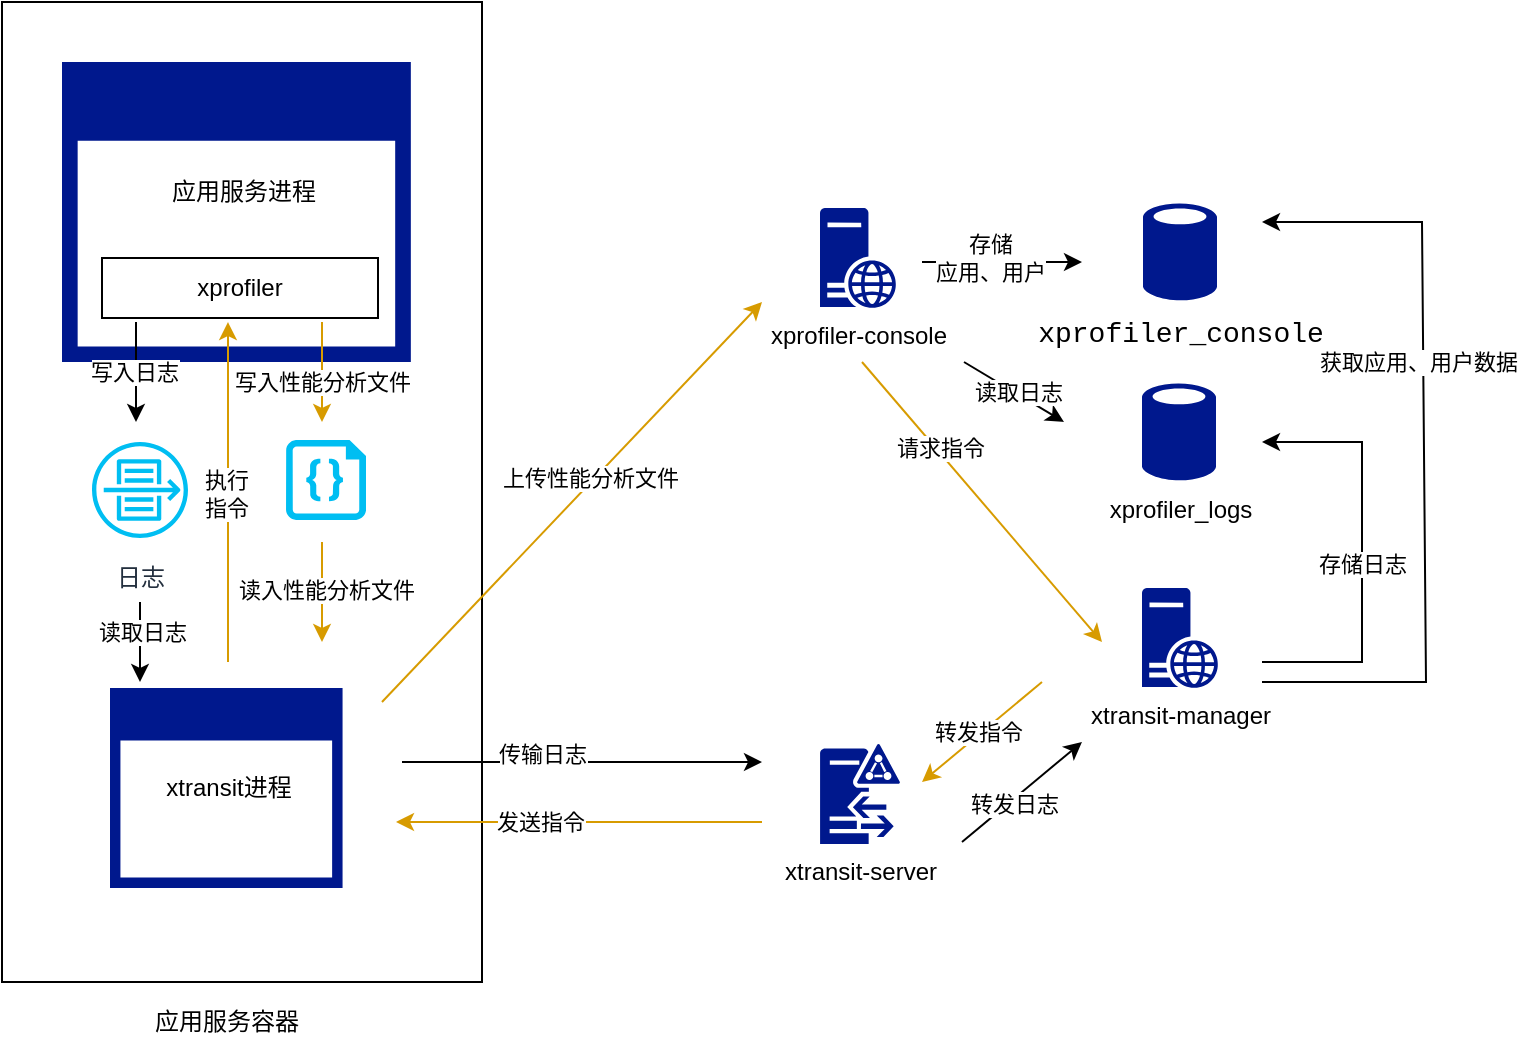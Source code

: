 <mxfile version="22.1.18" type="device">
  <diagram name="第 1 页" id="8o_j-jQDBc3UlVkhSWJE">
    <mxGraphModel dx="782" dy="517" grid="1" gridSize="10" guides="1" tooltips="1" connect="1" arrows="1" fold="1" page="1" pageScale="1" pageWidth="827" pageHeight="1169" math="0" shadow="0">
      <root>
        <mxCell id="0" />
        <mxCell id="1" parent="0" />
        <mxCell id="11CyPtDBQboIGetssjn6-4" value="" style="rounded=0;whiteSpace=wrap;html=1;" parent="1" vertex="1">
          <mxGeometry x="90" y="50" width="240" height="490" as="geometry" />
        </mxCell>
        <mxCell id="11CyPtDBQboIGetssjn6-1" value="" style="sketch=0;aspect=fixed;pointerEvents=1;shadow=0;dashed=0;html=1;strokeColor=none;labelPosition=center;verticalLabelPosition=bottom;verticalAlign=top;align=center;fillColor=#00188D;shape=mxgraph.mscae.enterprise.application_blank" parent="1" vertex="1">
          <mxGeometry x="120" y="80" width="174.42" height="150" as="geometry" />
        </mxCell>
        <mxCell id="11CyPtDBQboIGetssjn6-2" value="xprofiler" style="rounded=0;whiteSpace=wrap;html=1;" parent="1" vertex="1">
          <mxGeometry x="140" y="178" width="138" height="30" as="geometry" />
        </mxCell>
        <mxCell id="11CyPtDBQboIGetssjn6-3" value="应用服务进程" style="text;html=1;strokeColor=none;fillColor=none;align=center;verticalAlign=middle;whiteSpace=wrap;rounded=0;" parent="1" vertex="1">
          <mxGeometry x="172" y="130" width="78" height="30" as="geometry" />
        </mxCell>
        <mxCell id="11CyPtDBQboIGetssjn6-5" value="" style="endArrow=classic;html=1;rounded=0;" parent="1" edge="1">
          <mxGeometry width="50" height="50" relative="1" as="geometry">
            <mxPoint x="157" y="210" as="sourcePoint" />
            <mxPoint x="157" y="260" as="targetPoint" />
          </mxGeometry>
        </mxCell>
        <mxCell id="11CyPtDBQboIGetssjn6-7" value="写入日志" style="edgeLabel;html=1;align=center;verticalAlign=middle;resizable=0;points=[];" parent="11CyPtDBQboIGetssjn6-5" vertex="1" connectable="0">
          <mxGeometry y="-1" relative="1" as="geometry">
            <mxPoint as="offset" />
          </mxGeometry>
        </mxCell>
        <mxCell id="11CyPtDBQboIGetssjn6-6" value="日志" style="sketch=0;outlineConnect=0;fontColor=#232F3E;gradientColor=none;strokeColor=#00BEF2;fillColor=#ffffff;dashed=0;verticalLabelPosition=bottom;verticalAlign=top;align=center;html=1;fontSize=12;fontStyle=0;aspect=fixed;shape=mxgraph.aws4.resourceIcon;resIcon=mxgraph.aws4.flow_logs;" parent="1" vertex="1">
          <mxGeometry x="129" y="264" width="60" height="60" as="geometry" />
        </mxCell>
        <mxCell id="11CyPtDBQboIGetssjn6-9" value="" style="sketch=0;aspect=fixed;pointerEvents=1;shadow=0;dashed=0;html=1;strokeColor=none;labelPosition=center;verticalLabelPosition=bottom;verticalAlign=top;align=center;fillColor=#00188D;shape=mxgraph.mscae.enterprise.application_blank" parent="1" vertex="1">
          <mxGeometry x="144" y="393" width="116.28" height="100" as="geometry" />
        </mxCell>
        <mxCell id="11CyPtDBQboIGetssjn6-10" value="" style="endArrow=classic;html=1;rounded=0;" parent="1" edge="1">
          <mxGeometry width="50" height="50" relative="1" as="geometry">
            <mxPoint x="159" y="350" as="sourcePoint" />
            <mxPoint x="159" y="390" as="targetPoint" />
          </mxGeometry>
        </mxCell>
        <mxCell id="11CyPtDBQboIGetssjn6-11" value="读取日志" style="edgeLabel;html=1;align=center;verticalAlign=middle;resizable=0;points=[];" parent="11CyPtDBQboIGetssjn6-10" vertex="1" connectable="0">
          <mxGeometry x="-0.25" y="1" relative="1" as="geometry">
            <mxPoint as="offset" />
          </mxGeometry>
        </mxCell>
        <mxCell id="11CyPtDBQboIGetssjn6-12" value="xtransit进程" style="text;html=1;strokeColor=none;fillColor=none;align=center;verticalAlign=middle;whiteSpace=wrap;rounded=0;" parent="1" vertex="1">
          <mxGeometry x="167" y="428" width="73" height="30" as="geometry" />
        </mxCell>
        <mxCell id="11CyPtDBQboIGetssjn6-13" value="应用服务容器" style="text;html=1;strokeColor=none;fillColor=none;align=center;verticalAlign=middle;whiteSpace=wrap;rounded=0;" parent="1" vertex="1">
          <mxGeometry x="162" y="545" width="81" height="30" as="geometry" />
        </mxCell>
        <mxCell id="11CyPtDBQboIGetssjn6-14" value="xtransit-server" style="sketch=0;aspect=fixed;pointerEvents=1;shadow=0;dashed=0;html=1;strokeColor=none;labelPosition=center;verticalLabelPosition=bottom;verticalAlign=top;align=center;fillColor=#00188D;shape=mxgraph.mscae.enterprise.d" parent="1" vertex="1">
          <mxGeometry x="499" y="421" width="40" height="50" as="geometry" />
        </mxCell>
        <mxCell id="11CyPtDBQboIGetssjn6-15" value="" style="endArrow=classic;html=1;rounded=0;" parent="1" edge="1">
          <mxGeometry width="50" height="50" relative="1" as="geometry">
            <mxPoint x="290" y="430" as="sourcePoint" />
            <mxPoint x="470" y="430" as="targetPoint" />
          </mxGeometry>
        </mxCell>
        <mxCell id="11CyPtDBQboIGetssjn6-16" value="传输日志" style="edgeLabel;html=1;align=center;verticalAlign=middle;resizable=0;points=[];" parent="11CyPtDBQboIGetssjn6-15" vertex="1" connectable="0">
          <mxGeometry x="-0.222" y="4" relative="1" as="geometry">
            <mxPoint as="offset" />
          </mxGeometry>
        </mxCell>
        <mxCell id="11CyPtDBQboIGetssjn6-17" value="" style="endArrow=classic;html=1;rounded=0;fillColor=#ffe6cc;strokeColor=#d79b00;" parent="1" edge="1">
          <mxGeometry width="50" height="50" relative="1" as="geometry">
            <mxPoint x="470" y="460" as="sourcePoint" />
            <mxPoint x="287" y="460" as="targetPoint" />
          </mxGeometry>
        </mxCell>
        <mxCell id="11CyPtDBQboIGetssjn6-18" value="发送指令" style="edgeLabel;html=1;align=center;verticalAlign=middle;resizable=0;points=[];" parent="11CyPtDBQboIGetssjn6-17" vertex="1" connectable="0">
          <mxGeometry x="0.412" relative="1" as="geometry">
            <mxPoint x="18" as="offset" />
          </mxGeometry>
        </mxCell>
        <mxCell id="11CyPtDBQboIGetssjn6-19" value="" style="endArrow=classic;html=1;rounded=0;entryX=0.688;entryY=0.867;entryDx=0;entryDy=0;entryPerimeter=0;fillColor=#ffe6cc;strokeColor=#d79b00;" parent="1" edge="1">
          <mxGeometry width="50" height="50" relative="1" as="geometry">
            <mxPoint x="203" y="380" as="sourcePoint" />
            <mxPoint x="203.001" y="210.05" as="targetPoint" />
          </mxGeometry>
        </mxCell>
        <mxCell id="11CyPtDBQboIGetssjn6-20" value="执行&lt;br&gt;指令" style="edgeLabel;html=1;align=center;verticalAlign=middle;resizable=0;points=[];" parent="11CyPtDBQboIGetssjn6-19" vertex="1" connectable="0">
          <mxGeometry x="-0.011" relative="1" as="geometry">
            <mxPoint x="-1" as="offset" />
          </mxGeometry>
        </mxCell>
        <mxCell id="uuFkPYd9YlQ-9M58DcKy-1" value="xprofiler-console" style="sketch=0;aspect=fixed;pointerEvents=1;shadow=0;dashed=0;html=1;strokeColor=none;labelPosition=center;verticalLabelPosition=bottom;verticalAlign=top;align=center;fillColor=#00188D;shape=mxgraph.mscae.enterprise.web_server" vertex="1" parent="1">
          <mxGeometry x="499" y="153" width="38" height="50" as="geometry" />
        </mxCell>
        <mxCell id="uuFkPYd9YlQ-9M58DcKy-2" value="xtransit-manager" style="sketch=0;aspect=fixed;pointerEvents=1;shadow=0;dashed=0;html=1;strokeColor=none;labelPosition=center;verticalLabelPosition=bottom;verticalAlign=top;align=center;fillColor=#00188D;shape=mxgraph.mscae.enterprise.web_server" vertex="1" parent="1">
          <mxGeometry x="660" y="343" width="38" height="50" as="geometry" />
        </mxCell>
        <mxCell id="uuFkPYd9YlQ-9M58DcKy-3" value="&lt;div style=&quot;font-family: Consolas, &amp;quot;Courier New&amp;quot;, monospace; font-size: 14px; line-height: 19px;&quot;&gt;xprofiler_console&lt;/div&gt;" style="sketch=0;aspect=fixed;pointerEvents=1;shadow=0;dashed=0;html=1;strokeColor=none;labelPosition=center;verticalLabelPosition=bottom;verticalAlign=top;align=center;fillColor=#00188D;shape=mxgraph.mscae.enterprise.database_generic" vertex="1" parent="1">
          <mxGeometry x="660.5" y="150" width="37" height="50" as="geometry" />
        </mxCell>
        <mxCell id="uuFkPYd9YlQ-9M58DcKy-4" value="xprofiler_logs" style="sketch=0;aspect=fixed;pointerEvents=1;shadow=0;dashed=0;html=1;strokeColor=none;labelPosition=center;verticalLabelPosition=bottom;verticalAlign=top;align=center;fillColor=#00188D;shape=mxgraph.mscae.enterprise.database_generic" vertex="1" parent="1">
          <mxGeometry x="660" y="240" width="37" height="50" as="geometry" />
        </mxCell>
        <mxCell id="uuFkPYd9YlQ-9M58DcKy-9" value="" style="endArrow=classic;html=1;rounded=0;" edge="1" parent="1">
          <mxGeometry width="50" height="50" relative="1" as="geometry">
            <mxPoint x="550" y="180" as="sourcePoint" />
            <mxPoint x="630" y="180" as="targetPoint" />
          </mxGeometry>
        </mxCell>
        <mxCell id="uuFkPYd9YlQ-9M58DcKy-29" value="存储&lt;br&gt;应用、用户" style="edgeLabel;html=1;align=center;verticalAlign=middle;resizable=0;points=[];" vertex="1" connectable="0" parent="uuFkPYd9YlQ-9M58DcKy-9">
          <mxGeometry x="-0.16" y="1" relative="1" as="geometry">
            <mxPoint y="-1" as="offset" />
          </mxGeometry>
        </mxCell>
        <mxCell id="uuFkPYd9YlQ-9M58DcKy-10" value="" style="endArrow=classic;html=1;rounded=0;" edge="1" parent="1">
          <mxGeometry width="50" height="50" relative="1" as="geometry">
            <mxPoint x="571" y="230" as="sourcePoint" />
            <mxPoint x="621" y="260" as="targetPoint" />
          </mxGeometry>
        </mxCell>
        <mxCell id="uuFkPYd9YlQ-9M58DcKy-21" value="读取日志" style="edgeLabel;html=1;align=center;verticalAlign=middle;resizable=0;points=[];" vertex="1" connectable="0" parent="uuFkPYd9YlQ-9M58DcKy-10">
          <mxGeometry x="0.012" y="1" relative="1" as="geometry">
            <mxPoint x="1" as="offset" />
          </mxGeometry>
        </mxCell>
        <mxCell id="uuFkPYd9YlQ-9M58DcKy-12" value="" style="endArrow=classic;html=1;rounded=0;" edge="1" parent="1">
          <mxGeometry width="50" height="50" relative="1" as="geometry">
            <mxPoint x="720" y="380" as="sourcePoint" />
            <mxPoint x="720" y="270" as="targetPoint" />
            <Array as="points">
              <mxPoint x="770" y="380" />
              <mxPoint x="770" y="270" />
            </Array>
          </mxGeometry>
        </mxCell>
        <mxCell id="uuFkPYd9YlQ-9M58DcKy-20" value="存储日志" style="edgeLabel;html=1;align=center;verticalAlign=middle;resizable=0;points=[];" vertex="1" connectable="0" parent="uuFkPYd9YlQ-9M58DcKy-12">
          <mxGeometry x="-0.057" relative="1" as="geometry">
            <mxPoint as="offset" />
          </mxGeometry>
        </mxCell>
        <mxCell id="uuFkPYd9YlQ-9M58DcKy-13" value="" style="endArrow=classic;html=1;rounded=0;" edge="1" parent="1">
          <mxGeometry width="50" height="50" relative="1" as="geometry">
            <mxPoint x="720" y="390" as="sourcePoint" />
            <mxPoint x="720" y="160" as="targetPoint" />
            <Array as="points">
              <mxPoint x="802" y="390" />
              <mxPoint x="800" y="160" />
            </Array>
          </mxGeometry>
        </mxCell>
        <mxCell id="uuFkPYd9YlQ-9M58DcKy-30" value="获取应用、用户数据" style="edgeLabel;html=1;align=center;verticalAlign=middle;resizable=0;points=[];" vertex="1" connectable="0" parent="uuFkPYd9YlQ-9M58DcKy-13">
          <mxGeometry x="0.235" y="3" relative="1" as="geometry">
            <mxPoint as="offset" />
          </mxGeometry>
        </mxCell>
        <mxCell id="uuFkPYd9YlQ-9M58DcKy-14" value="" style="endArrow=classic;html=1;rounded=0;fillColor=#ffe6cc;strokeColor=#d79b00;" edge="1" parent="1">
          <mxGeometry width="50" height="50" relative="1" as="geometry">
            <mxPoint x="520" y="230" as="sourcePoint" />
            <mxPoint x="640" y="370" as="targetPoint" />
          </mxGeometry>
        </mxCell>
        <mxCell id="uuFkPYd9YlQ-9M58DcKy-15" value="请求指令" style="edgeLabel;html=1;align=center;verticalAlign=middle;resizable=0;points=[];" vertex="1" connectable="0" parent="uuFkPYd9YlQ-9M58DcKy-14">
          <mxGeometry x="-0.379" y="2" relative="1" as="geometry">
            <mxPoint as="offset" />
          </mxGeometry>
        </mxCell>
        <mxCell id="uuFkPYd9YlQ-9M58DcKy-16" value="" style="endArrow=classic;html=1;rounded=0;fillColor=#ffe6cc;strokeColor=#d79b00;" edge="1" parent="1">
          <mxGeometry width="50" height="50" relative="1" as="geometry">
            <mxPoint x="610" y="390" as="sourcePoint" />
            <mxPoint x="550" y="440" as="targetPoint" />
          </mxGeometry>
        </mxCell>
        <mxCell id="uuFkPYd9YlQ-9M58DcKy-17" value="转发指令" style="edgeLabel;html=1;align=center;verticalAlign=middle;resizable=0;points=[];" vertex="1" connectable="0" parent="uuFkPYd9YlQ-9M58DcKy-16">
          <mxGeometry x="0.039" y="-1" relative="1" as="geometry">
            <mxPoint as="offset" />
          </mxGeometry>
        </mxCell>
        <mxCell id="uuFkPYd9YlQ-9M58DcKy-18" value="" style="endArrow=classic;html=1;rounded=0;" edge="1" parent="1">
          <mxGeometry width="50" height="50" relative="1" as="geometry">
            <mxPoint x="570" y="470" as="sourcePoint" />
            <mxPoint x="630" y="420" as="targetPoint" />
          </mxGeometry>
        </mxCell>
        <mxCell id="uuFkPYd9YlQ-9M58DcKy-19" value="转发日志" style="edgeLabel;html=1;align=center;verticalAlign=middle;resizable=0;points=[];" vertex="1" connectable="0" parent="uuFkPYd9YlQ-9M58DcKy-18">
          <mxGeometry x="-0.177" y="-2" relative="1" as="geometry">
            <mxPoint as="offset" />
          </mxGeometry>
        </mxCell>
        <mxCell id="uuFkPYd9YlQ-9M58DcKy-22" value="" style="endArrow=classic;html=1;rounded=0;fillColor=#ffe6cc;strokeColor=#d79b00;" edge="1" parent="1">
          <mxGeometry width="50" height="50" relative="1" as="geometry">
            <mxPoint x="250" y="210" as="sourcePoint" />
            <mxPoint x="250" y="260" as="targetPoint" />
          </mxGeometry>
        </mxCell>
        <mxCell id="uuFkPYd9YlQ-9M58DcKy-24" value="写入性能分析文件" style="edgeLabel;html=1;align=center;verticalAlign=middle;resizable=0;points=[];" vertex="1" connectable="0" parent="uuFkPYd9YlQ-9M58DcKy-22">
          <mxGeometry x="0.2" relative="1" as="geometry">
            <mxPoint as="offset" />
          </mxGeometry>
        </mxCell>
        <mxCell id="uuFkPYd9YlQ-9M58DcKy-23" value="" style="verticalLabelPosition=bottom;html=1;verticalAlign=top;align=center;strokeColor=none;fillColor=#00BEF2;shape=mxgraph.azure.code_file;pointerEvents=1;" vertex="1" parent="1">
          <mxGeometry x="232" y="269" width="40" height="40" as="geometry" />
        </mxCell>
        <mxCell id="uuFkPYd9YlQ-9M58DcKy-25" value="" style="endArrow=classic;html=1;rounded=0;fillColor=#ffe6cc;strokeColor=#d79b00;" edge="1" parent="1">
          <mxGeometry width="50" height="50" relative="1" as="geometry">
            <mxPoint x="250" y="320" as="sourcePoint" />
            <mxPoint x="250" y="370" as="targetPoint" />
          </mxGeometry>
        </mxCell>
        <mxCell id="uuFkPYd9YlQ-9M58DcKy-26" value="读入性能分析文件" style="edgeLabel;html=1;align=center;verticalAlign=middle;resizable=0;points=[];" vertex="1" connectable="0" parent="uuFkPYd9YlQ-9M58DcKy-25">
          <mxGeometry x="-0.04" y="2" relative="1" as="geometry">
            <mxPoint as="offset" />
          </mxGeometry>
        </mxCell>
        <mxCell id="uuFkPYd9YlQ-9M58DcKy-27" value="" style="endArrow=classic;html=1;rounded=0;fillColor=#ffe6cc;strokeColor=#d79b00;" edge="1" parent="1">
          <mxGeometry width="50" height="50" relative="1" as="geometry">
            <mxPoint x="280" y="400" as="sourcePoint" />
            <mxPoint x="470" y="200" as="targetPoint" />
          </mxGeometry>
        </mxCell>
        <mxCell id="uuFkPYd9YlQ-9M58DcKy-28" value="上传性能分析文件" style="edgeLabel;html=1;align=center;verticalAlign=middle;resizable=0;points=[];" vertex="1" connectable="0" parent="uuFkPYd9YlQ-9M58DcKy-27">
          <mxGeometry x="-0.236" y="-2" relative="1" as="geometry">
            <mxPoint x="30" y="-37" as="offset" />
          </mxGeometry>
        </mxCell>
      </root>
    </mxGraphModel>
  </diagram>
</mxfile>
